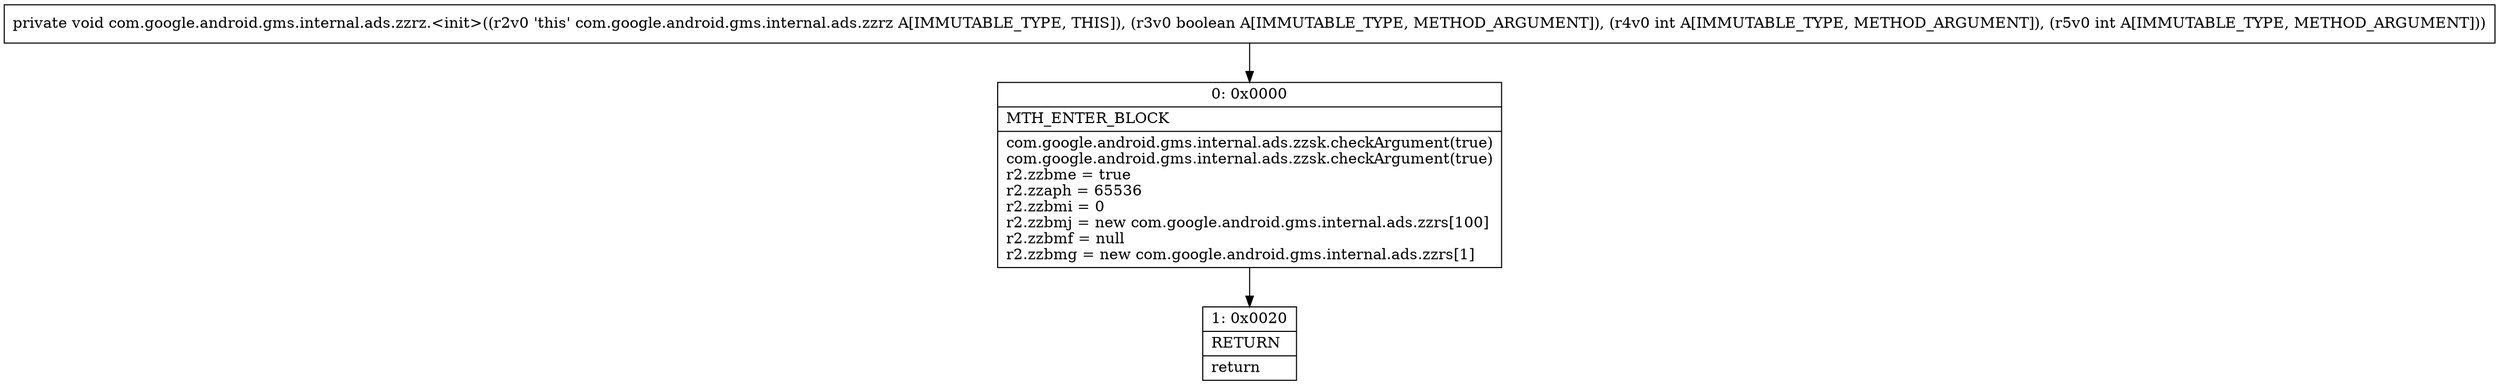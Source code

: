digraph "CFG forcom.google.android.gms.internal.ads.zzrz.\<init\>(ZII)V" {
Node_0 [shape=record,label="{0\:\ 0x0000|MTH_ENTER_BLOCK\l|com.google.android.gms.internal.ads.zzsk.checkArgument(true)\lcom.google.android.gms.internal.ads.zzsk.checkArgument(true)\lr2.zzbme = true\lr2.zzaph = 65536\lr2.zzbmi = 0\lr2.zzbmj = new com.google.android.gms.internal.ads.zzrs[100]\lr2.zzbmf = null\lr2.zzbmg = new com.google.android.gms.internal.ads.zzrs[1]\l}"];
Node_1 [shape=record,label="{1\:\ 0x0020|RETURN\l|return\l}"];
MethodNode[shape=record,label="{private void com.google.android.gms.internal.ads.zzrz.\<init\>((r2v0 'this' com.google.android.gms.internal.ads.zzrz A[IMMUTABLE_TYPE, THIS]), (r3v0 boolean A[IMMUTABLE_TYPE, METHOD_ARGUMENT]), (r4v0 int A[IMMUTABLE_TYPE, METHOD_ARGUMENT]), (r5v0 int A[IMMUTABLE_TYPE, METHOD_ARGUMENT])) }"];
MethodNode -> Node_0;
Node_0 -> Node_1;
}

